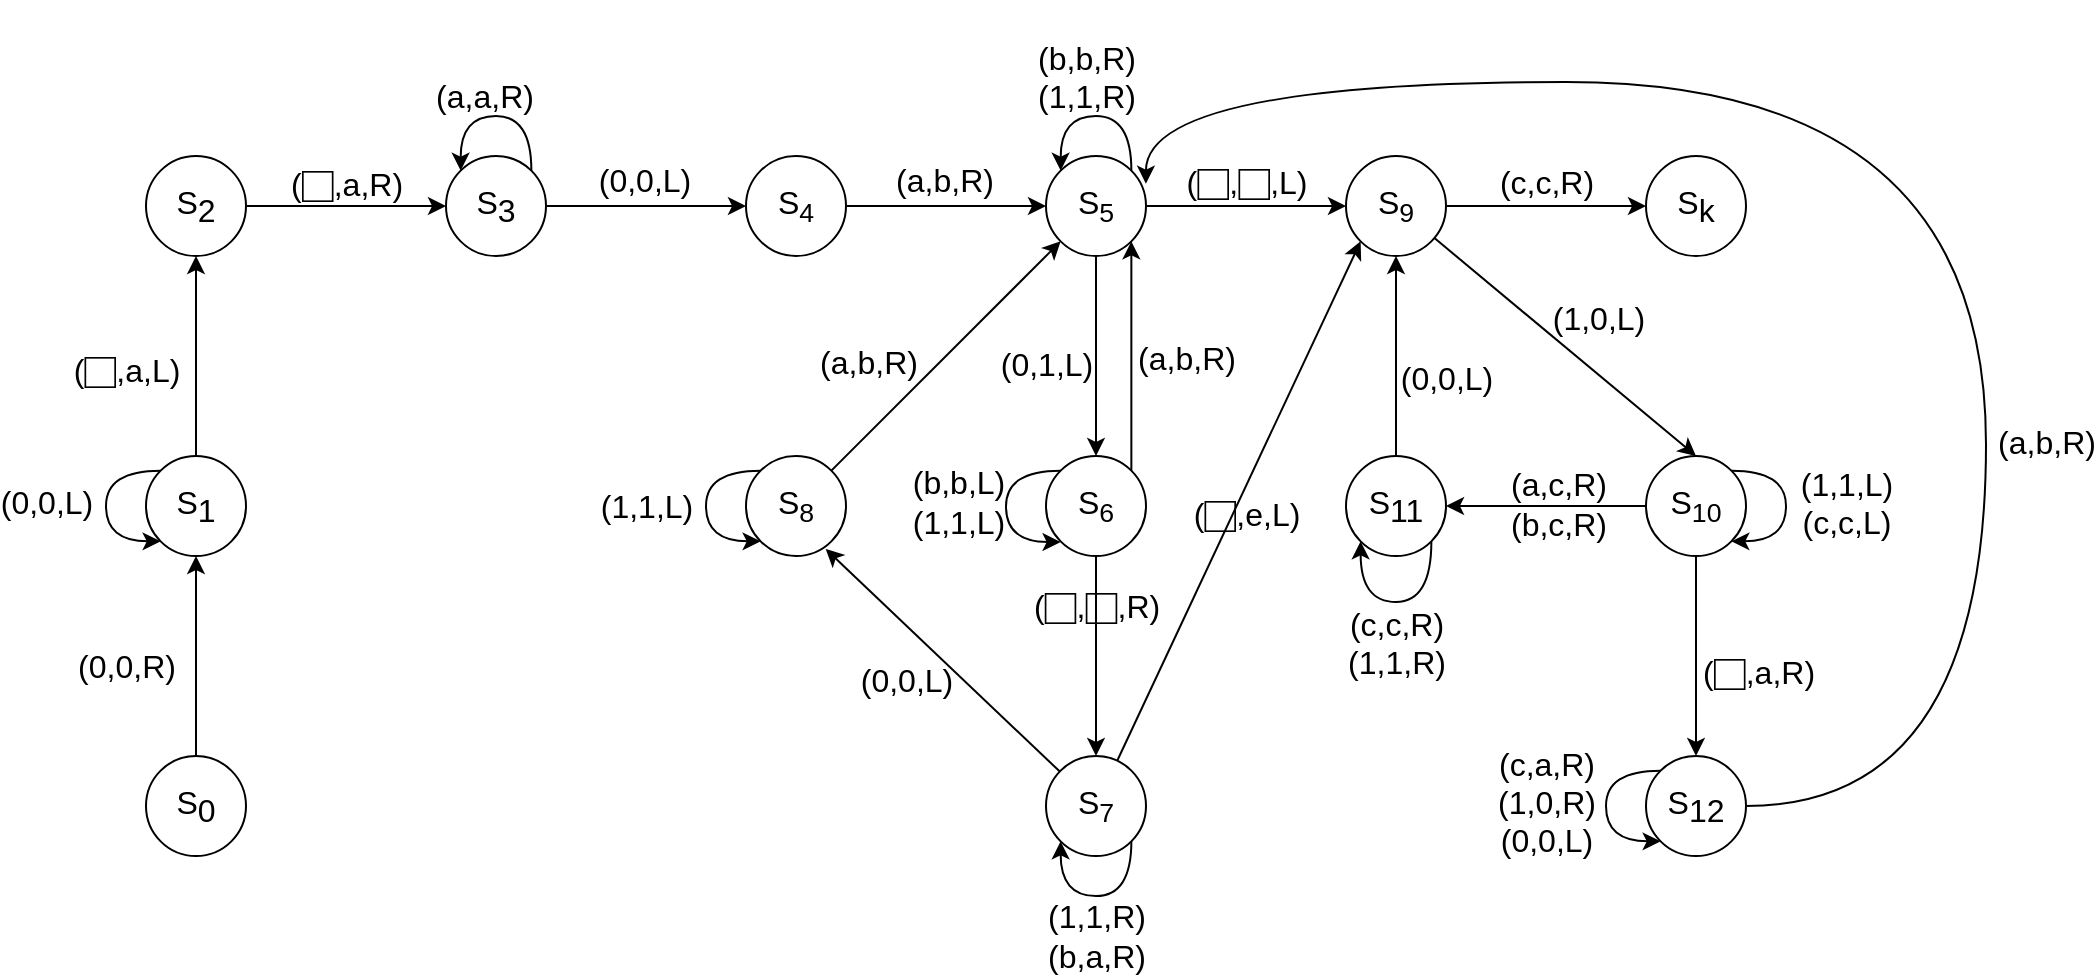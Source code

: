 <mxfile version="20.8.5" type="device"><diagram id="9Ez4k9TF_q_4ZjeXLZ7K" name="Strona-1"><mxGraphModel dx="1024" dy="533" grid="1" gridSize="10" guides="1" tooltips="1" connect="1" arrows="1" fold="1" page="1" pageScale="1" pageWidth="827" pageHeight="1169" math="0" shadow="0"><root><mxCell id="0"/><mxCell id="1" parent="0"/><mxCell id="IecFxHGB1Yeijw9_-OYK-3" value="&lt;font style=&quot;font-size: 23px;&quot;&gt;&lt;font style=&quot;font-size: 22px;&quot;&gt;&lt;font style=&quot;font-size: 21px;&quot;&gt;&lt;font style=&quot;font-size: 20px;&quot;&gt;&lt;font style=&quot;font-size: 19px;&quot;&gt;&lt;font style=&quot;font-size: 18px;&quot;&gt;&lt;font style=&quot;font-size: 17px;&quot;&gt;&lt;font style=&quot;font-size: 16px;&quot;&gt;&lt;font style=&quot;font-size: 15px;&quot;&gt;&lt;font style=&quot;font-size: 16px;&quot;&gt;(0,0,R)&lt;/font&gt;&lt;/font&gt;&lt;/font&gt;&lt;/font&gt;&lt;/font&gt;&lt;/font&gt;&lt;/font&gt;&lt;/font&gt;&lt;/font&gt;&lt;/font&gt;" style="edgeStyle=orthogonalEdgeStyle;rounded=0;orthogonalLoop=1;jettySize=auto;html=1;fontSize=24;labelBackgroundColor=none;entryX=0.5;entryY=1;entryDx=0;entryDy=0;" edge="1" parent="1" source="IecFxHGB1Yeijw9_-OYK-1" target="IecFxHGB1Yeijw9_-OYK-2"><mxGeometry x="-0.06" y="35" relative="1" as="geometry"><mxPoint x="-156" y="162" as="targetPoint"/><mxPoint as="offset"/></mxGeometry></mxCell><mxCell id="IecFxHGB1Yeijw9_-OYK-1" value="S&lt;sub style=&quot;font-size: 16px;&quot;&gt;0&lt;/sub&gt;" style="ellipse;whiteSpace=wrap;html=1;aspect=fixed;spacing=2;fontSize=16;" vertex="1" parent="1"><mxGeometry x="74" y="379" width="50" height="50" as="geometry"/></mxCell><mxCell id="IecFxHGB1Yeijw9_-OYK-71" value="&#xA;(0,0,L)&#xA;&#xA;" style="edgeStyle=orthogonalEdgeStyle;curved=1;rounded=0;orthogonalLoop=1;jettySize=auto;html=1;labelBackgroundColor=none;fontSize=16;targetPerimeterSpacing=0;exitX=0;exitY=0;exitDx=0;exitDy=0;entryX=0;entryY=1;entryDx=0;entryDy=0;" edge="1" parent="1" source="IecFxHGB1Yeijw9_-OYK-2" target="IecFxHGB1Yeijw9_-OYK-2"><mxGeometry x="0.178" y="-30" relative="1" as="geometry"><mxPoint x="34" y="254" as="targetPoint"/><Array as="points"><mxPoint x="54" y="237"/><mxPoint x="54" y="272"/></Array><mxPoint as="offset"/></mxGeometry></mxCell><mxCell id="IecFxHGB1Yeijw9_-OYK-2" value="S&lt;sub style=&quot;font-size: 16px;&quot;&gt;1&lt;/sub&gt;" style="ellipse;whiteSpace=wrap;html=1;aspect=fixed;spacing=2;fontSize=16;" vertex="1" parent="1"><mxGeometry x="74" y="229" width="50" height="50" as="geometry"/></mxCell><mxCell id="IecFxHGB1Yeijw9_-OYK-4" value="S&lt;sub style=&quot;font-size: 16px;&quot;&gt;2&lt;/sub&gt;" style="ellipse;whiteSpace=wrap;html=1;aspect=fixed;spacing=2;fontSize=16;" vertex="1" parent="1"><mxGeometry x="74" y="79" width="50" height="50" as="geometry"/></mxCell><mxCell id="IecFxHGB1Yeijw9_-OYK-5" value="&lt;font style=&quot;font-size: 23px;&quot;&gt;&lt;font style=&quot;font-size: 22px;&quot;&gt;&lt;font style=&quot;font-size: 21px;&quot;&gt;&lt;font style=&quot;font-size: 20px;&quot;&gt;&lt;font style=&quot;font-size: 19px;&quot;&gt;&lt;font style=&quot;font-size: 18px;&quot;&gt;&lt;font style=&quot;font-size: 17px;&quot;&gt;&lt;font style=&quot;font-size: 16px;&quot;&gt;&lt;font style=&quot;font-size: 15px;&quot;&gt;&lt;font style=&quot;font-size: 16px;&quot;&gt;(&lt;/font&gt;&lt;/font&gt;&lt;/font&gt;&lt;/font&gt;&lt;/font&gt;&lt;/font&gt;&lt;/font&gt;&lt;/font&gt;&lt;/font&gt;&lt;/font&gt;&lt;span style=&quot;font-weight: normal;&quot;&gt;&lt;font style=&quot;font-size: 35px;&quot;&gt;&lt;font style=&quot;font-size: 34px;&quot;&gt;&lt;font style=&quot;font-size: 33px;&quot;&gt;&lt;font style=&quot;font-size: 32px;&quot;&gt;&lt;font style=&quot;font-size: 31px;&quot;&gt;&lt;font style=&quot;font-size: 30px;&quot;&gt;&lt;font style=&quot;font-size: 29px;&quot;&gt;&lt;font style=&quot;font-size: 28px;&quot;&gt;&lt;font style=&quot;font-size: 27px;&quot;&gt;&lt;font style=&quot;font-size: 26px;&quot;&gt;&lt;font style=&quot;font-size: 25px;&quot;&gt;&lt;font style=&quot;font-size: 24px;&quot;&gt;&lt;font style=&quot;font-size: 23px;&quot;&gt;&lt;font style=&quot;font-size: 22px;&quot;&gt;&lt;font style=&quot;font-size: 21px;&quot;&gt;&lt;font style=&quot;font-size: 20px;&quot;&gt;&lt;font style=&quot;font-size: 19px;&quot;&gt;&lt;font style=&quot;font-size: 18px;&quot;&gt;&lt;font style=&quot;font-size: 17px;&quot;&gt;&lt;font style=&quot;font-size: 16px;&quot;&gt;⬜︎&lt;/font&gt;&lt;/font&gt;&lt;/font&gt;&lt;/font&gt;&lt;/font&gt;&lt;/font&gt;&lt;/font&gt;&lt;/font&gt;&lt;/font&gt;&lt;/font&gt;&lt;/font&gt;&lt;/font&gt;&lt;/font&gt;&lt;/font&gt;&lt;/font&gt;&lt;/font&gt;&lt;/font&gt;&lt;/font&gt;&lt;/font&gt;&lt;/font&gt;&lt;/span&gt;&lt;font style=&quot;font-size: 23px;&quot;&gt;&lt;font style=&quot;font-size: 22px;&quot;&gt;&lt;font style=&quot;font-size: 21px;&quot;&gt;&lt;font style=&quot;font-size: 20px;&quot;&gt;&lt;font style=&quot;font-size: 19px;&quot;&gt;&lt;font style=&quot;font-size: 18px;&quot;&gt;&lt;font style=&quot;font-size: 17px;&quot;&gt;&lt;font style=&quot;font-size: 16px;&quot;&gt;&lt;font style=&quot;font-size: 15px;&quot;&gt;&lt;font style=&quot;font-size: 16px;&quot;&gt;,a,L)&lt;/font&gt;&lt;/font&gt;&lt;/font&gt;&lt;/font&gt;&lt;/font&gt;&lt;/font&gt;&lt;/font&gt;&lt;/font&gt;&lt;/font&gt;&lt;/font&gt;" style="edgeStyle=orthogonalEdgeStyle;rounded=0;orthogonalLoop=1;jettySize=auto;html=1;fontSize=24;labelBackgroundColor=none;entryX=0.5;entryY=1;entryDx=0;entryDy=0;exitX=0.5;exitY=0;exitDx=0;exitDy=0;spacingTop=14;spacingBottom=0;" edge="1" parent="1" source="IecFxHGB1Yeijw9_-OYK-2" target="IecFxHGB1Yeijw9_-OYK-4"><mxGeometry x="0.14" y="35" relative="1" as="geometry"><mxPoint x="-156" y="114" as="sourcePoint"/><mxPoint x="-76" y="114" as="targetPoint"/><mxPoint as="offset"/></mxGeometry></mxCell><mxCell id="IecFxHGB1Yeijw9_-OYK-22" value="(a,a,R)" style="edgeStyle=orthogonalEdgeStyle;curved=1;rounded=0;orthogonalLoop=1;jettySize=auto;html=1;labelBackgroundColor=none;fontSize=16;exitX=1;exitY=0;exitDx=0;exitDy=0;entryX=0;entryY=0;entryDx=0;entryDy=0;" edge="1" parent="1" source="IecFxHGB1Yeijw9_-OYK-8" target="IecFxHGB1Yeijw9_-OYK-8"><mxGeometry x="0.143" y="-10" relative="1" as="geometry"><mxPoint x="249" y="49" as="targetPoint"/><Array as="points"><mxPoint x="267" y="59"/><mxPoint x="231" y="59"/></Array><mxPoint as="offset"/></mxGeometry></mxCell><mxCell id="IecFxHGB1Yeijw9_-OYK-8" value="S&lt;sub style=&quot;font-size: 16px;&quot;&gt;3&lt;/sub&gt;" style="ellipse;whiteSpace=wrap;html=1;aspect=fixed;spacing=2;fontSize=16;" vertex="1" parent="1"><mxGeometry x="224" y="79" width="50" height="50" as="geometry"/></mxCell><mxCell id="IecFxHGB1Yeijw9_-OYK-9" value="S&lt;sub&gt;4&lt;/sub&gt;" style="ellipse;whiteSpace=wrap;html=1;aspect=fixed;spacing=2;fontSize=16;" vertex="1" parent="1"><mxGeometry x="374" y="79" width="50" height="50" as="geometry"/></mxCell><mxCell id="IecFxHGB1Yeijw9_-OYK-26" value="(0,1,L)" style="rounded=0;orthogonalLoop=1;jettySize=auto;html=1;labelBackgroundColor=none;fontSize=16;entryX=0.5;entryY=0;entryDx=0;entryDy=0;exitX=0.5;exitY=1;exitDx=0;exitDy=0;" edge="1" parent="1" source="IecFxHGB1Yeijw9_-OYK-10" target="IecFxHGB1Yeijw9_-OYK-11"><mxGeometry x="0.068" y="-25" relative="1" as="geometry"><mxPoint as="offset"/></mxGeometry></mxCell><mxCell id="IecFxHGB1Yeijw9_-OYK-30" value="&lt;br&gt;&lt;font style=&quot;font-size: 23px;&quot;&gt;&lt;font style=&quot;font-size: 22px;&quot;&gt;&lt;font style=&quot;font-size: 21px;&quot;&gt;&lt;font style=&quot;font-size: 20px;&quot;&gt;&lt;font style=&quot;font-size: 19px;&quot;&gt;&lt;font style=&quot;font-size: 18px;&quot;&gt;&lt;font style=&quot;font-size: 17px;&quot;&gt;&lt;font style=&quot;font-size: 16px;&quot;&gt;&lt;font style=&quot;font-size: 15px;&quot;&gt;&lt;font style=&quot;font-size: 16px;&quot;&gt;(&lt;/font&gt;&lt;/font&gt;&lt;/font&gt;&lt;/font&gt;&lt;/font&gt;&lt;/font&gt;&lt;/font&gt;&lt;/font&gt;&lt;/font&gt;&lt;/font&gt;&lt;span style=&quot;font-weight: normal;&quot;&gt;&lt;font style=&quot;font-size: 35px;&quot;&gt;&lt;font style=&quot;font-size: 34px;&quot;&gt;&lt;font style=&quot;font-size: 33px;&quot;&gt;&lt;font style=&quot;font-size: 32px;&quot;&gt;&lt;font style=&quot;font-size: 31px;&quot;&gt;&lt;font style=&quot;font-size: 30px;&quot;&gt;&lt;font style=&quot;font-size: 29px;&quot;&gt;&lt;font style=&quot;font-size: 28px;&quot;&gt;&lt;font style=&quot;font-size: 27px;&quot;&gt;&lt;font style=&quot;font-size: 26px;&quot;&gt;&lt;font style=&quot;font-size: 25px;&quot;&gt;&lt;font style=&quot;font-size: 24px;&quot;&gt;&lt;font style=&quot;font-size: 23px;&quot;&gt;&lt;font style=&quot;font-size: 22px;&quot;&gt;&lt;font style=&quot;font-size: 21px;&quot;&gt;&lt;font style=&quot;font-size: 20px;&quot;&gt;&lt;font style=&quot;font-size: 19px;&quot;&gt;&lt;font style=&quot;font-size: 18px;&quot;&gt;&lt;font style=&quot;font-size: 17px;&quot;&gt;&lt;font style=&quot;font-size: 16px;&quot;&gt;⬜︎&lt;/font&gt;&lt;/font&gt;&lt;/font&gt;&lt;/font&gt;&lt;/font&gt;&lt;/font&gt;&lt;/font&gt;&lt;/font&gt;&lt;/font&gt;&lt;/font&gt;&lt;/font&gt;&lt;/font&gt;&lt;/font&gt;&lt;/font&gt;&lt;/font&gt;&lt;/font&gt;&lt;/font&gt;&lt;/font&gt;&lt;/font&gt;&lt;/font&gt;&lt;/span&gt;&lt;font style=&quot;font-size: 23px;&quot;&gt;&lt;font style=&quot;font-size: 22px;&quot;&gt;&lt;font style=&quot;font-size: 21px;&quot;&gt;&lt;font style=&quot;font-size: 20px;&quot;&gt;&lt;font style=&quot;font-size: 19px;&quot;&gt;&lt;font style=&quot;font-size: 18px;&quot;&gt;&lt;font style=&quot;font-size: 17px;&quot;&gt;&lt;font style=&quot;font-size: 16px;&quot;&gt;&lt;font style=&quot;font-size: 15px;&quot;&gt;&lt;font style=&quot;font-size: 16px;&quot;&gt;,&lt;/font&gt;&lt;/font&gt;&lt;/font&gt;&lt;/font&gt;&lt;/font&gt;&lt;/font&gt;&lt;/font&gt;&lt;/font&gt;&lt;/font&gt;&lt;/font&gt;&lt;font style=&quot;font-size: 35px;&quot;&gt;&lt;font style=&quot;font-size: 34px;&quot;&gt;&lt;font style=&quot;font-size: 33px;&quot;&gt;&lt;font style=&quot;font-size: 32px;&quot;&gt;&lt;font style=&quot;font-size: 31px;&quot;&gt;&lt;font style=&quot;font-size: 30px;&quot;&gt;&lt;font style=&quot;font-size: 29px;&quot;&gt;&lt;font style=&quot;font-size: 28px;&quot;&gt;&lt;font style=&quot;font-size: 27px;&quot;&gt;&lt;font style=&quot;font-size: 26px;&quot;&gt;&lt;font style=&quot;font-size: 25px;&quot;&gt;&lt;font style=&quot;font-size: 24px;&quot;&gt;&lt;font style=&quot;font-size: 23px;&quot;&gt;&lt;font style=&quot;font-size: 22px;&quot;&gt;&lt;font style=&quot;font-size: 21px;&quot;&gt;&lt;font style=&quot;font-size: 20px;&quot;&gt;&lt;font style=&quot;font-size: 19px;&quot;&gt;&lt;font style=&quot;font-size: 18px;&quot;&gt;&lt;font style=&quot;font-size: 17px;&quot;&gt;&lt;font style=&quot;font-size: 16px;&quot;&gt;⬜︎&lt;/font&gt;&lt;/font&gt;&lt;/font&gt;&lt;/font&gt;&lt;/font&gt;&lt;/font&gt;&lt;/font&gt;&lt;/font&gt;&lt;/font&gt;&lt;/font&gt;&lt;/font&gt;&lt;/font&gt;&lt;/font&gt;&lt;/font&gt;&lt;/font&gt;&lt;/font&gt;&lt;/font&gt;&lt;/font&gt;&lt;/font&gt;&lt;/font&gt;&lt;font style=&quot;font-size: 23px;&quot;&gt;&lt;font style=&quot;font-size: 22px;&quot;&gt;&lt;font style=&quot;font-size: 21px;&quot;&gt;&lt;font style=&quot;font-size: 20px;&quot;&gt;&lt;font style=&quot;font-size: 19px;&quot;&gt;&lt;font style=&quot;font-size: 18px;&quot;&gt;&lt;font style=&quot;font-size: 17px;&quot;&gt;&lt;font style=&quot;font-size: 16px;&quot;&gt;&lt;font style=&quot;font-size: 15px;&quot;&gt;&lt;font style=&quot;font-size: 16px;&quot;&gt;,L)&lt;/font&gt;&lt;/font&gt;&lt;/font&gt;&lt;/font&gt;&lt;/font&gt;&lt;/font&gt;&lt;/font&gt;&lt;/font&gt;&lt;/font&gt;&lt;/font&gt;" style="edgeStyle=none;rounded=0;orthogonalLoop=1;jettySize=auto;html=1;labelBackgroundColor=none;fontSize=16;entryX=0;entryY=0.5;entryDx=0;entryDy=0;spacingTop=7;exitX=1;exitY=0.5;exitDx=0;exitDy=0;" edge="1" parent="1" source="IecFxHGB1Yeijw9_-OYK-10" target="IecFxHGB1Yeijw9_-OYK-13"><mxGeometry y="32" relative="1" as="geometry"><mxPoint x="624" y="132" as="sourcePoint"/><mxPoint x="544" y="369" as="targetPoint"/><mxPoint as="offset"/></mxGeometry></mxCell><mxCell id="IecFxHGB1Yeijw9_-OYK-49" value="&#xA;&lt;div&gt;(b,b,R)&lt;/div&gt;&lt;div&gt;(1,1,R)&lt;br&gt;&lt;/div&gt;&#xA;&#xA;" style="edgeStyle=orthogonalEdgeStyle;curved=1;rounded=0;orthogonalLoop=1;jettySize=auto;html=1;labelBackgroundColor=none;fontSize=16;exitX=1;exitY=0;exitDx=0;exitDy=0;entryX=0;entryY=0;entryDx=0;entryDy=0;" edge="1" parent="1" source="IecFxHGB1Yeijw9_-OYK-10" target="IecFxHGB1Yeijw9_-OYK-10"><mxGeometry x="0.111" y="-10" relative="1" as="geometry"><mxPoint x="549" y="59" as="targetPoint"/><Array as="points"><mxPoint x="567" y="59"/><mxPoint x="531" y="59"/></Array><mxPoint as="offset"/></mxGeometry></mxCell><mxCell id="IecFxHGB1Yeijw9_-OYK-10" value="S&lt;sub&gt;5&lt;/sub&gt;" style="ellipse;whiteSpace=wrap;html=1;aspect=fixed;spacing=2;fontSize=16;" vertex="1" parent="1"><mxGeometry x="524" y="79" width="50" height="50" as="geometry"/></mxCell><mxCell id="IecFxHGB1Yeijw9_-OYK-27" style="edgeStyle=none;rounded=0;orthogonalLoop=1;jettySize=auto;html=1;entryX=0.5;entryY=0;entryDx=0;entryDy=0;labelBackgroundColor=none;fontSize=16;" edge="1" parent="1" source="IecFxHGB1Yeijw9_-OYK-11" target="IecFxHGB1Yeijw9_-OYK-12"><mxGeometry relative="1" as="geometry"/></mxCell><mxCell id="IecFxHGB1Yeijw9_-OYK-55" value="(&lt;font style=&quot;font-size: 23px;&quot;&gt;&lt;font style=&quot;font-size: 22px;&quot;&gt;&lt;font style=&quot;font-size: 21px;&quot;&gt;&lt;font style=&quot;font-size: 20px;&quot;&gt;&lt;font style=&quot;font-size: 19px;&quot;&gt;&lt;font style=&quot;font-size: 18px;&quot;&gt;&lt;font style=&quot;font-size: 17px;&quot;&gt;&lt;font style=&quot;font-size: 16px;&quot;&gt;&lt;font style=&quot;font-size: 15px;&quot;&gt;&lt;font style=&quot;font-size: 16px;&quot;&gt;&lt;/font&gt;&lt;/font&gt;&lt;/font&gt;&lt;/font&gt;&lt;/font&gt;&lt;/font&gt;&lt;/font&gt;&lt;/font&gt;&lt;/font&gt;&lt;/font&gt;&lt;font style=&quot;font-size: 35px;&quot;&gt;&lt;font style=&quot;font-size: 34px;&quot;&gt;&lt;font style=&quot;font-size: 33px;&quot;&gt;&lt;font style=&quot;font-size: 32px;&quot;&gt;&lt;font style=&quot;font-size: 31px;&quot;&gt;&lt;font style=&quot;font-size: 30px;&quot;&gt;&lt;font style=&quot;font-size: 29px;&quot;&gt;&lt;font style=&quot;font-size: 28px;&quot;&gt;&lt;font style=&quot;font-size: 27px;&quot;&gt;&lt;font style=&quot;font-size: 26px;&quot;&gt;&lt;font style=&quot;font-size: 25px;&quot;&gt;&lt;font style=&quot;font-size: 24px;&quot;&gt;&lt;font style=&quot;font-size: 23px;&quot;&gt;&lt;font style=&quot;font-size: 22px;&quot;&gt;&lt;font style=&quot;font-size: 21px;&quot;&gt;&lt;font style=&quot;font-size: 20px;&quot;&gt;&lt;font style=&quot;font-size: 19px;&quot;&gt;&lt;font style=&quot;font-size: 18px;&quot;&gt;&lt;font style=&quot;font-size: 17px;&quot;&gt;&lt;font style=&quot;font-size: 16px;&quot;&gt;⬜︎&lt;/font&gt;&lt;/font&gt;&lt;/font&gt;&lt;/font&gt;&lt;/font&gt;&lt;/font&gt;&lt;/font&gt;&lt;/font&gt;&lt;/font&gt;&lt;/font&gt;&lt;/font&gt;&lt;/font&gt;&lt;/font&gt;&lt;/font&gt;&lt;/font&gt;&lt;/font&gt;&lt;/font&gt;&lt;/font&gt;&lt;/font&gt;&lt;/font&gt;,&lt;font style=&quot;font-size: 23px;&quot;&gt;&lt;font style=&quot;font-size: 22px;&quot;&gt;&lt;font style=&quot;font-size: 21px;&quot;&gt;&lt;font style=&quot;font-size: 20px;&quot;&gt;&lt;font style=&quot;font-size: 19px;&quot;&gt;&lt;font style=&quot;font-size: 18px;&quot;&gt;&lt;font style=&quot;font-size: 17px;&quot;&gt;&lt;font style=&quot;font-size: 16px;&quot;&gt;&lt;font style=&quot;font-size: 15px;&quot;&gt;&lt;font style=&quot;font-size: 16px;&quot;&gt;&lt;/font&gt;&lt;/font&gt;&lt;/font&gt;&lt;/font&gt;&lt;/font&gt;&lt;/font&gt;&lt;/font&gt;&lt;/font&gt;&lt;/font&gt;&lt;/font&gt;&lt;font style=&quot;font-size: 35px;&quot;&gt;&lt;font style=&quot;font-size: 34px;&quot;&gt;&lt;font style=&quot;font-size: 33px;&quot;&gt;&lt;font style=&quot;font-size: 32px;&quot;&gt;&lt;font style=&quot;font-size: 31px;&quot;&gt;&lt;font style=&quot;font-size: 30px;&quot;&gt;&lt;font style=&quot;font-size: 29px;&quot;&gt;&lt;font style=&quot;font-size: 28px;&quot;&gt;&lt;font style=&quot;font-size: 27px;&quot;&gt;&lt;font style=&quot;font-size: 26px;&quot;&gt;&lt;font style=&quot;font-size: 25px;&quot;&gt;&lt;font style=&quot;font-size: 24px;&quot;&gt;&lt;font style=&quot;font-size: 23px;&quot;&gt;&lt;font style=&quot;font-size: 22px;&quot;&gt;&lt;font style=&quot;font-size: 21px;&quot;&gt;&lt;font style=&quot;font-size: 20px;&quot;&gt;&lt;font style=&quot;font-size: 19px;&quot;&gt;&lt;font style=&quot;font-size: 18px;&quot;&gt;&lt;font style=&quot;font-size: 17px;&quot;&gt;&lt;font style=&quot;font-size: 16px;&quot;&gt;⬜︎&lt;/font&gt;&lt;/font&gt;&lt;/font&gt;&lt;/font&gt;&lt;/font&gt;&lt;/font&gt;&lt;/font&gt;&lt;/font&gt;&lt;/font&gt;&lt;/font&gt;&lt;/font&gt;&lt;/font&gt;&lt;/font&gt;&lt;/font&gt;&lt;/font&gt;&lt;/font&gt;&lt;/font&gt;&lt;/font&gt;&lt;/font&gt;&lt;/font&gt;,R)" style="edgeLabel;html=1;align=center;verticalAlign=middle;resizable=0;points=[];fontSize=16;labelBackgroundColor=none;spacingTop=9;" vertex="1" connectable="0" parent="IecFxHGB1Yeijw9_-OYK-27"><mxGeometry x="0.16" relative="1" as="geometry"><mxPoint y="-45" as="offset"/></mxGeometry></mxCell><mxCell id="IecFxHGB1Yeijw9_-OYK-29" value="(a,b,R)" style="rounded=0;orthogonalLoop=1;jettySize=auto;html=1;entryX=1;entryY=1;entryDx=0;entryDy=0;labelBackgroundColor=none;fontSize=16;exitX=1;exitY=0;exitDx=0;exitDy=0;targetPerimeterSpacing=0;spacingTop=3;" edge="1" parent="1" source="IecFxHGB1Yeijw9_-OYK-11" target="IecFxHGB1Yeijw9_-OYK-10"><mxGeometry y="-27" relative="1" as="geometry"><mxPoint as="offset"/></mxGeometry></mxCell><mxCell id="IecFxHGB1Yeijw9_-OYK-54" value="" style="edgeStyle=orthogonalEdgeStyle;curved=1;rounded=0;orthogonalLoop=1;jettySize=auto;html=1;labelBackgroundColor=none;fontSize=16;exitX=0;exitY=0;exitDx=0;exitDy=0;entryX=0;entryY=1;entryDx=0;entryDy=0;" edge="1" parent="1" source="IecFxHGB1Yeijw9_-OYK-11" target="IecFxHGB1Yeijw9_-OYK-11"><mxGeometry y="20" relative="1" as="geometry"><mxPoint x="549" y="309.0" as="targetPoint"/><Array as="points"><mxPoint x="504" y="236"/><mxPoint x="504" y="272"/><mxPoint x="531" y="272"/></Array><mxPoint as="offset"/></mxGeometry></mxCell><mxCell id="IecFxHGB1Yeijw9_-OYK-58" value="&lt;div&gt;(b,b,L)&lt;/div&gt;&lt;div&gt;(1,1,L)&lt;br&gt;&lt;/div&gt;" style="edgeLabel;html=1;align=center;verticalAlign=middle;resizable=0;points=[];fontSize=16;labelBackgroundColor=none;spacingLeft=11;" vertex="1" connectable="0" parent="IecFxHGB1Yeijw9_-OYK-54"><mxGeometry x="-0.16" y="2" relative="1" as="geometry"><mxPoint x="-32" y="5" as="offset"/></mxGeometry></mxCell><mxCell id="IecFxHGB1Yeijw9_-OYK-11" value="S&lt;sub&gt;6&lt;/sub&gt;" style="ellipse;whiteSpace=wrap;html=1;aspect=fixed;spacing=2;fontSize=16;" vertex="1" parent="1"><mxGeometry x="524" y="229" width="50" height="50" as="geometry"/></mxCell><mxCell id="IecFxHGB1Yeijw9_-OYK-31" style="edgeStyle=orthogonalEdgeStyle;rounded=0;orthogonalLoop=1;jettySize=auto;html=1;labelBackgroundColor=none;fontSize=16;exitX=1;exitY=1;exitDx=0;exitDy=0;entryX=0;entryY=1;entryDx=0;entryDy=0;curved=1;" edge="1" parent="1" source="IecFxHGB1Yeijw9_-OYK-12" target="IecFxHGB1Yeijw9_-OYK-12"><mxGeometry relative="1" as="geometry"><mxPoint x="399" y="459" as="targetPoint"/><Array as="points"><mxPoint x="567" y="449"/><mxPoint x="531" y="449"/></Array></mxGeometry></mxCell><mxCell id="IecFxHGB1Yeijw9_-OYK-56" value="&lt;div&gt;(1,1,R)&lt;/div&gt;(b,a,R)" style="edgeLabel;html=1;align=center;verticalAlign=middle;resizable=0;points=[];fontSize=16;labelBackgroundColor=none;" vertex="1" connectable="0" parent="IecFxHGB1Yeijw9_-OYK-31"><mxGeometry x="0.196" y="-4" relative="1" as="geometry"><mxPoint x="9" y="24" as="offset"/></mxGeometry></mxCell><mxCell id="IecFxHGB1Yeijw9_-OYK-32" value="(0,0,L)" style="rounded=0;orthogonalLoop=1;jettySize=auto;html=1;entryX=0.797;entryY=0.929;entryDx=0;entryDy=0;labelBackgroundColor=none;fontSize=16;entryPerimeter=0;" edge="1" parent="1" source="IecFxHGB1Yeijw9_-OYK-12" target="IecFxHGB1Yeijw9_-OYK-14"><mxGeometry x="0.072" y="21" relative="1" as="geometry"><mxPoint y="-1" as="offset"/></mxGeometry></mxCell><mxCell id="IecFxHGB1Yeijw9_-OYK-57" value="&lt;br&gt;(&lt;font style=&quot;font-size: 35px;&quot;&gt;&lt;font style=&quot;font-size: 34px;&quot;&gt;&lt;font style=&quot;font-size: 33px;&quot;&gt;&lt;font style=&quot;font-size: 32px;&quot;&gt;&lt;font style=&quot;font-size: 31px;&quot;&gt;&lt;font style=&quot;font-size: 30px;&quot;&gt;&lt;font style=&quot;font-size: 29px;&quot;&gt;&lt;font style=&quot;font-size: 28px;&quot;&gt;&lt;font style=&quot;font-size: 27px;&quot;&gt;&lt;font style=&quot;font-size: 26px;&quot;&gt;&lt;font style=&quot;font-size: 25px;&quot;&gt;&lt;font style=&quot;font-size: 24px;&quot;&gt;&lt;font style=&quot;font-size: 23px;&quot;&gt;&lt;font style=&quot;font-size: 22px;&quot;&gt;&lt;font style=&quot;font-size: 21px;&quot;&gt;&lt;font style=&quot;font-size: 20px;&quot;&gt;&lt;font style=&quot;font-size: 19px;&quot;&gt;&lt;font style=&quot;font-size: 18px;&quot;&gt;&lt;font style=&quot;font-size: 17px;&quot;&gt;&lt;font style=&quot;font-size: 16px;&quot;&gt;⬜︎&lt;/font&gt;&lt;/font&gt;&lt;/font&gt;&lt;/font&gt;&lt;/font&gt;&lt;/font&gt;&lt;/font&gt;&lt;/font&gt;&lt;/font&gt;&lt;/font&gt;&lt;/font&gt;&lt;/font&gt;&lt;/font&gt;&lt;/font&gt;&lt;/font&gt;&lt;/font&gt;&lt;/font&gt;&lt;/font&gt;&lt;/font&gt;&lt;/font&gt;,e,L)&lt;br&gt;" style="rounded=0;orthogonalLoop=1;jettySize=auto;html=1;entryX=0;entryY=1;entryDx=0;entryDy=0;labelBackgroundColor=none;fontSize=16;targetPerimeterSpacing=0;" edge="1" parent="1" source="IecFxHGB1Yeijw9_-OYK-12" target="IecFxHGB1Yeijw9_-OYK-13"><mxGeometry x="0.071" y="1" relative="1" as="geometry"><mxPoint as="offset"/></mxGeometry></mxCell><mxCell id="IecFxHGB1Yeijw9_-OYK-12" value="S&lt;sub&gt;7&lt;/sub&gt;" style="ellipse;whiteSpace=wrap;html=1;aspect=fixed;spacing=2;fontSize=16;" vertex="1" parent="1"><mxGeometry x="524" y="379" width="50" height="50" as="geometry"/></mxCell><mxCell id="IecFxHGB1Yeijw9_-OYK-36" value="(1,0,L)" style="edgeStyle=none;rounded=0;orthogonalLoop=1;jettySize=auto;html=1;entryX=0.5;entryY=0;entryDx=0;entryDy=0;labelBackgroundColor=none;fontSize=16;" edge="1" parent="1" source="IecFxHGB1Yeijw9_-OYK-13" target="IecFxHGB1Yeijw9_-OYK-15"><mxGeometry x="0.039" y="22" relative="1" as="geometry"><mxPoint as="offset"/></mxGeometry></mxCell><mxCell id="IecFxHGB1Yeijw9_-OYK-39" value="(c,c,R)" style="edgeStyle=none;rounded=0;orthogonalLoop=1;jettySize=auto;html=1;entryX=0;entryY=0.5;entryDx=0;entryDy=0;labelBackgroundColor=none;fontSize=16;" edge="1" parent="1" source="IecFxHGB1Yeijw9_-OYK-13" target="IecFxHGB1Yeijw9_-OYK-20"><mxGeometry y="12" relative="1" as="geometry"><mxPoint as="offset"/></mxGeometry></mxCell><mxCell id="IecFxHGB1Yeijw9_-OYK-13" value="S&lt;sub&gt;9&lt;/sub&gt;" style="ellipse;whiteSpace=wrap;html=1;aspect=fixed;spacing=2;fontSize=16;" vertex="1" parent="1"><mxGeometry x="674" y="79" width="50" height="50" as="geometry"/></mxCell><mxCell id="IecFxHGB1Yeijw9_-OYK-35" style="edgeStyle=none;rounded=0;orthogonalLoop=1;jettySize=auto;html=1;entryX=0;entryY=1;entryDx=0;entryDy=0;labelBackgroundColor=none;fontSize=16;" edge="1" parent="1" source="IecFxHGB1Yeijw9_-OYK-14" target="IecFxHGB1Yeijw9_-OYK-10"><mxGeometry relative="1" as="geometry"/></mxCell><mxCell id="IecFxHGB1Yeijw9_-OYK-60" value="(a,b,R)" style="edgeLabel;html=1;align=center;verticalAlign=middle;resizable=0;points=[];fontSize=16;labelBackgroundColor=none;" vertex="1" connectable="0" parent="IecFxHGB1Yeijw9_-OYK-35"><mxGeometry x="-0.229" y="-2" relative="1" as="geometry"><mxPoint x="-28" y="-12" as="offset"/></mxGeometry></mxCell><mxCell id="IecFxHGB1Yeijw9_-OYK-59" value="(1,1,L)" style="edgeStyle=orthogonalEdgeStyle;rounded=0;orthogonalLoop=1;jettySize=auto;html=1;labelBackgroundColor=none;fontSize=16;targetPerimeterSpacing=0;exitX=0;exitY=0;exitDx=0;exitDy=0;entryX=0;entryY=1;entryDx=0;entryDy=0;curved=1;" edge="1" parent="1" source="IecFxHGB1Yeijw9_-OYK-14" target="IecFxHGB1Yeijw9_-OYK-14"><mxGeometry y="-30" relative="1" as="geometry"><mxPoint x="314" y="254" as="targetPoint"/><Array as="points"><mxPoint x="354" y="236"/><mxPoint x="354" y="272"/></Array><mxPoint as="offset"/></mxGeometry></mxCell><mxCell id="IecFxHGB1Yeijw9_-OYK-14" value="S&lt;sub&gt;8&lt;/sub&gt;" style="ellipse;whiteSpace=wrap;html=1;aspect=fixed;spacing=2;fontSize=16;" vertex="1" parent="1"><mxGeometry x="374" y="229" width="50" height="50" as="geometry"/></mxCell><mxCell id="IecFxHGB1Yeijw9_-OYK-37" value="&lt;div&gt;(a,c,R)&lt;/div&gt;&lt;div&gt;(b,c,R)&lt;/div&gt;" style="edgeStyle=none;rounded=0;orthogonalLoop=1;jettySize=auto;html=1;entryX=1;entryY=0.5;entryDx=0;entryDy=0;labelBackgroundColor=none;fontSize=16;exitX=0;exitY=0.5;exitDx=0;exitDy=0;spacingTop=5;" edge="1" parent="1" source="IecFxHGB1Yeijw9_-OYK-15" target="IecFxHGB1Yeijw9_-OYK-16"><mxGeometry x="-0.12" y="-4" relative="1" as="geometry"><mxPoint x="774" y="332" as="sourcePoint"/><mxPoint as="offset"/></mxGeometry></mxCell><mxCell id="IecFxHGB1Yeijw9_-OYK-63" value="(&lt;font style=&quot;font-size: 35px;&quot;&gt;&lt;font style=&quot;font-size: 34px;&quot;&gt;&lt;font style=&quot;font-size: 33px;&quot;&gt;&lt;font style=&quot;font-size: 32px;&quot;&gt;&lt;font style=&quot;font-size: 31px;&quot;&gt;&lt;font style=&quot;font-size: 30px;&quot;&gt;&lt;font style=&quot;font-size: 29px;&quot;&gt;&lt;font style=&quot;font-size: 28px;&quot;&gt;&lt;font style=&quot;font-size: 27px;&quot;&gt;&lt;font style=&quot;font-size: 26px;&quot;&gt;&lt;font style=&quot;font-size: 25px;&quot;&gt;&lt;font style=&quot;font-size: 24px;&quot;&gt;&lt;font style=&quot;font-size: 23px;&quot;&gt;&lt;font style=&quot;font-size: 22px;&quot;&gt;&lt;font style=&quot;font-size: 21px;&quot;&gt;&lt;font style=&quot;font-size: 20px;&quot;&gt;&lt;font style=&quot;font-size: 19px;&quot;&gt;&lt;font style=&quot;font-size: 18px;&quot;&gt;&lt;font style=&quot;font-size: 17px;&quot;&gt;&lt;font style=&quot;font-size: 16px;&quot;&gt;⬜︎&lt;/font&gt;&lt;/font&gt;&lt;/font&gt;&lt;/font&gt;&lt;/font&gt;&lt;/font&gt;&lt;/font&gt;&lt;/font&gt;&lt;/font&gt;&lt;/font&gt;&lt;/font&gt;&lt;/font&gt;&lt;/font&gt;&lt;/font&gt;&lt;/font&gt;&lt;/font&gt;&lt;/font&gt;&lt;/font&gt;&lt;/font&gt;&lt;/font&gt;&lt;font style=&quot;font-size: 23px;&quot;&gt;&lt;font style=&quot;font-size: 22px;&quot;&gt;&lt;font style=&quot;font-size: 21px;&quot;&gt;&lt;font style=&quot;font-size: 20px;&quot;&gt;&lt;font style=&quot;font-size: 19px;&quot;&gt;&lt;font style=&quot;font-size: 18px;&quot;&gt;&lt;font style=&quot;font-size: 17px;&quot;&gt;&lt;font style=&quot;font-size: 16px;&quot;&gt;&lt;font style=&quot;font-size: 15px;&quot;&gt;&lt;font style=&quot;font-size: 16px;&quot;&gt;&lt;/font&gt;&lt;/font&gt;&lt;/font&gt;&lt;/font&gt;&lt;/font&gt;&lt;/font&gt;&lt;/font&gt;&lt;/font&gt;&lt;/font&gt;&lt;/font&gt;&lt;font style=&quot;font-size: 23px;&quot;&gt;&lt;font style=&quot;font-size: 22px;&quot;&gt;&lt;font style=&quot;font-size: 21px;&quot;&gt;&lt;font style=&quot;font-size: 20px;&quot;&gt;&lt;font style=&quot;font-size: 19px;&quot;&gt;&lt;font style=&quot;font-size: 18px;&quot;&gt;&lt;font style=&quot;font-size: 17px;&quot;&gt;&lt;font style=&quot;font-size: 16px;&quot;&gt;&lt;font style=&quot;font-size: 15px;&quot;&gt;&lt;font style=&quot;font-size: 16px;&quot;&gt;,a,R)&lt;/font&gt;&lt;/font&gt;&lt;/font&gt;&lt;/font&gt;&lt;/font&gt;&lt;/font&gt;&lt;/font&gt;&lt;/font&gt;&lt;/font&gt;&lt;/font&gt;" style="edgeStyle=orthogonalEdgeStyle;curved=1;rounded=0;orthogonalLoop=1;jettySize=auto;html=1;labelBackgroundColor=none;fontSize=16;targetPerimeterSpacing=0;" edge="1" parent="1" source="IecFxHGB1Yeijw9_-OYK-15" target="IecFxHGB1Yeijw9_-OYK-19"><mxGeometry x="0.02" y="31" relative="1" as="geometry"><mxPoint as="offset"/></mxGeometry></mxCell><mxCell id="IecFxHGB1Yeijw9_-OYK-65" value="&#xA;&lt;br&gt;&lt;div&gt;(1,1,L)&lt;/div&gt;&lt;div&gt;(c,c,L)&lt;br&gt;&lt;/div&gt;&lt;br&gt;&lt;br&gt;&#xA;&#xA;" style="edgeStyle=orthogonalEdgeStyle;curved=1;rounded=0;orthogonalLoop=1;jettySize=auto;html=1;labelBackgroundColor=none;fontSize=16;targetPerimeterSpacing=0;exitX=1;exitY=0;exitDx=0;exitDy=0;entryX=1;entryY=1;entryDx=0;entryDy=0;" edge="1" parent="1" source="IecFxHGB1Yeijw9_-OYK-15" target="IecFxHGB1Yeijw9_-OYK-15"><mxGeometry x="0.393" y="30" relative="1" as="geometry"><mxPoint x="964" y="254" as="targetPoint"/><Array as="points"><mxPoint x="894" y="236"/><mxPoint x="894" y="272"/></Array><mxPoint x="30" y="-30" as="offset"/></mxGeometry></mxCell><mxCell id="IecFxHGB1Yeijw9_-OYK-15" value="S&lt;sub&gt;10&lt;/sub&gt;" style="ellipse;whiteSpace=wrap;html=1;aspect=fixed;spacing=2;fontSize=16;" vertex="1" parent="1"><mxGeometry x="824" y="229" width="50" height="50" as="geometry"/></mxCell><mxCell id="IecFxHGB1Yeijw9_-OYK-40" value="(0,0,L)" style="edgeStyle=none;rounded=0;orthogonalLoop=1;jettySize=auto;html=1;entryX=0.5;entryY=1;entryDx=0;entryDy=0;labelBackgroundColor=none;fontSize=16;spacingLeft=8;" edge="1" parent="1" source="IecFxHGB1Yeijw9_-OYK-16" target="IecFxHGB1Yeijw9_-OYK-13"><mxGeometry x="-0.22" y="-21" relative="1" as="geometry"><mxPoint as="offset"/></mxGeometry></mxCell><mxCell id="IecFxHGB1Yeijw9_-OYK-64" value="&#xA;&lt;div&gt;(c,c,R)&lt;/div&gt;&lt;div&gt;(1,1,R)&lt;br&gt;&lt;/div&gt;&#xA;&#xA;" style="edgeStyle=orthogonalEdgeStyle;curved=1;rounded=0;orthogonalLoop=1;jettySize=auto;html=1;labelBackgroundColor=none;fontSize=16;targetPerimeterSpacing=0;exitX=1;exitY=1;exitDx=0;exitDy=0;entryX=0;entryY=1;entryDx=0;entryDy=0;" edge="1" parent="1" source="IecFxHGB1Yeijw9_-OYK-16" target="IecFxHGB1Yeijw9_-OYK-16"><mxGeometry y="30" relative="1" as="geometry"><mxPoint x="699" y="332" as="targetPoint"/><Array as="points"><mxPoint x="717" y="302"/><mxPoint x="681" y="302"/></Array><mxPoint as="offset"/></mxGeometry></mxCell><mxCell id="IecFxHGB1Yeijw9_-OYK-16" value="S&lt;sub style=&quot;font-size: 16px;&quot;&gt;11&lt;/sub&gt;" style="ellipse;whiteSpace=wrap;html=1;aspect=fixed;spacing=2;fontSize=16;" vertex="1" parent="1"><mxGeometry x="674" y="229" width="50" height="50" as="geometry"/></mxCell><mxCell id="IecFxHGB1Yeijw9_-OYK-66" value="&lt;div&gt;(c,a,R)&lt;/div&gt;&lt;div&gt;(1,0,R)&lt;/div&gt;&lt;div&gt;(0,0,L)&lt;/div&gt;" style="edgeStyle=orthogonalEdgeStyle;curved=1;rounded=0;orthogonalLoop=1;jettySize=auto;html=1;labelBackgroundColor=none;fontSize=16;targetPerimeterSpacing=0;exitX=0;exitY=0;exitDx=0;exitDy=0;entryX=0;entryY=1;entryDx=0;entryDy=0;" edge="1" parent="1" source="IecFxHGB1Yeijw9_-OYK-19" target="IecFxHGB1Yeijw9_-OYK-19"><mxGeometry x="-0.045" y="-30" relative="1" as="geometry"><mxPoint x="764.0" y="404.0" as="targetPoint"/><Array as="points"><mxPoint x="804" y="387"/><mxPoint x="804" y="422"/></Array><mxPoint as="offset"/></mxGeometry></mxCell><mxCell id="IecFxHGB1Yeijw9_-OYK-67" value="(a,b,R)" style="edgeStyle=orthogonalEdgeStyle;curved=1;rounded=0;orthogonalLoop=1;jettySize=auto;html=1;labelBackgroundColor=none;fontSize=16;targetPerimeterSpacing=0;entryX=0.999;entryY=0.277;entryDx=0;entryDy=0;entryPerimeter=0;" edge="1" parent="1" source="IecFxHGB1Yeijw9_-OYK-19" target="IecFxHGB1Yeijw9_-OYK-10"><mxGeometry x="-0.366" y="-30" relative="1" as="geometry"><mxPoint x="1164" y="282" as="targetPoint"/><Array as="points"><mxPoint x="994" y="404"/><mxPoint x="994" y="42"/><mxPoint x="574" y="42"/></Array><mxPoint as="offset"/></mxGeometry></mxCell><mxCell id="IecFxHGB1Yeijw9_-OYK-19" value="S&lt;sub style=&quot;font-size: 16px;&quot;&gt;12&lt;/sub&gt;" style="ellipse;whiteSpace=wrap;html=1;aspect=fixed;spacing=2;fontSize=16;" vertex="1" parent="1"><mxGeometry x="824" y="379" width="50" height="50" as="geometry"/></mxCell><mxCell id="IecFxHGB1Yeijw9_-OYK-20" value="S&lt;sub style=&quot;font-size: 16px;&quot;&gt;k&lt;/sub&gt;" style="ellipse;whiteSpace=wrap;html=1;aspect=fixed;spacing=2;fontSize=16;" vertex="1" parent="1"><mxGeometry x="824" y="79" width="50" height="50" as="geometry"/></mxCell><mxCell id="IecFxHGB1Yeijw9_-OYK-23" value="&lt;font style=&quot;font-size: 23px;&quot;&gt;&lt;font style=&quot;font-size: 22px;&quot;&gt;&lt;font style=&quot;font-size: 21px;&quot;&gt;&lt;font style=&quot;font-size: 20px;&quot;&gt;&lt;font style=&quot;font-size: 19px;&quot;&gt;&lt;font style=&quot;font-size: 18px;&quot;&gt;&lt;font style=&quot;font-size: 17px;&quot;&gt;&lt;font style=&quot;font-size: 16px;&quot;&gt;&lt;font style=&quot;font-size: 15px;&quot;&gt;&lt;font style=&quot;font-size: 16px;&quot;&gt;(&lt;/font&gt;&lt;/font&gt;&lt;/font&gt;&lt;/font&gt;&lt;/font&gt;&lt;/font&gt;&lt;/font&gt;&lt;/font&gt;&lt;/font&gt;&lt;/font&gt;&lt;span style=&quot;font-weight: normal;&quot;&gt;&lt;font style=&quot;font-size: 35px;&quot;&gt;&lt;font style=&quot;font-size: 34px;&quot;&gt;&lt;font style=&quot;font-size: 33px;&quot;&gt;&lt;font style=&quot;font-size: 32px;&quot;&gt;&lt;font style=&quot;font-size: 31px;&quot;&gt;&lt;font style=&quot;font-size: 30px;&quot;&gt;&lt;font style=&quot;font-size: 29px;&quot;&gt;&lt;font style=&quot;font-size: 28px;&quot;&gt;&lt;font style=&quot;font-size: 27px;&quot;&gt;&lt;font style=&quot;font-size: 26px;&quot;&gt;&lt;font style=&quot;font-size: 25px;&quot;&gt;&lt;font style=&quot;font-size: 24px;&quot;&gt;&lt;font style=&quot;font-size: 23px;&quot;&gt;&lt;font style=&quot;font-size: 22px;&quot;&gt;&lt;font style=&quot;font-size: 21px;&quot;&gt;&lt;font style=&quot;font-size: 20px;&quot;&gt;&lt;font style=&quot;font-size: 19px;&quot;&gt;&lt;font style=&quot;font-size: 18px;&quot;&gt;&lt;font style=&quot;font-size: 17px;&quot;&gt;&lt;font style=&quot;font-size: 16px;&quot;&gt;⬜︎&lt;/font&gt;&lt;/font&gt;&lt;/font&gt;&lt;/font&gt;&lt;/font&gt;&lt;/font&gt;&lt;/font&gt;&lt;/font&gt;&lt;/font&gt;&lt;/font&gt;&lt;/font&gt;&lt;/font&gt;&lt;/font&gt;&lt;/font&gt;&lt;/font&gt;&lt;/font&gt;&lt;/font&gt;&lt;/font&gt;&lt;/font&gt;&lt;/font&gt;&lt;/span&gt;&lt;font style=&quot;font-size: 23px;&quot;&gt;&lt;font style=&quot;font-size: 22px;&quot;&gt;&lt;font style=&quot;font-size: 21px;&quot;&gt;&lt;font style=&quot;font-size: 20px;&quot;&gt;&lt;font style=&quot;font-size: 19px;&quot;&gt;&lt;font style=&quot;font-size: 18px;&quot;&gt;&lt;font style=&quot;font-size: 17px;&quot;&gt;&lt;font style=&quot;font-size: 16px;&quot;&gt;&lt;font style=&quot;font-size: 15px;&quot;&gt;&lt;font style=&quot;font-size: 16px;&quot;&gt;,a,R)&lt;/font&gt;&lt;/font&gt;&lt;/font&gt;&lt;/font&gt;&lt;/font&gt;&lt;/font&gt;&lt;/font&gt;&lt;/font&gt;&lt;/font&gt;&lt;/font&gt;" style="edgeStyle=orthogonalEdgeStyle;rounded=0;orthogonalLoop=1;jettySize=auto;html=1;fontSize=24;labelBackgroundColor=none;entryX=0;entryY=0.5;entryDx=0;entryDy=0;exitX=1;exitY=0.5;exitDx=0;exitDy=0;spacingTop=14;spacingBottom=0;" edge="1" parent="1" source="IecFxHGB1Yeijw9_-OYK-4" target="IecFxHGB1Yeijw9_-OYK-8"><mxGeometry y="25" relative="1" as="geometry"><mxPoint x="-16.0" y="114" as="sourcePoint"/><mxPoint x="84" y="114" as="targetPoint"/><mxPoint as="offset"/></mxGeometry></mxCell><mxCell id="IecFxHGB1Yeijw9_-OYK-24" value="&lt;font style=&quot;font-size: 23px;&quot;&gt;&lt;font style=&quot;font-size: 22px;&quot;&gt;&lt;font style=&quot;font-size: 21px;&quot;&gt;&lt;font style=&quot;font-size: 20px;&quot;&gt;&lt;font style=&quot;font-size: 19px;&quot;&gt;&lt;font style=&quot;font-size: 18px;&quot;&gt;&lt;font style=&quot;font-size: 17px;&quot;&gt;&lt;font style=&quot;font-size: 16px;&quot;&gt;&lt;font style=&quot;font-size: 15px;&quot;&gt;&lt;font style=&quot;font-size: 16px;&quot;&gt;(0,0,L)&lt;/font&gt;&lt;/font&gt;&lt;/font&gt;&lt;/font&gt;&lt;/font&gt;&lt;/font&gt;&lt;/font&gt;&lt;/font&gt;&lt;/font&gt;&lt;/font&gt;" style="edgeStyle=orthogonalEdgeStyle;rounded=0;orthogonalLoop=1;jettySize=auto;html=1;fontSize=24;labelBackgroundColor=none;entryX=0;entryY=0.5;entryDx=0;entryDy=0;exitX=1;exitY=0.5;exitDx=0;exitDy=0;" edge="1" parent="1" source="IecFxHGB1Yeijw9_-OYK-8" target="IecFxHGB1Yeijw9_-OYK-9"><mxGeometry x="-0.032" y="15" relative="1" as="geometry"><mxPoint x="-166" y="114" as="sourcePoint"/><mxPoint x="-66" y="114" as="targetPoint"/><mxPoint as="offset"/></mxGeometry></mxCell><mxCell id="IecFxHGB1Yeijw9_-OYK-25" value="&lt;font style=&quot;font-size: 23px;&quot;&gt;&lt;font style=&quot;font-size: 22px;&quot;&gt;&lt;font style=&quot;font-size: 21px;&quot;&gt;&lt;font style=&quot;font-size: 20px;&quot;&gt;&lt;font style=&quot;font-size: 19px;&quot;&gt;&lt;font style=&quot;font-size: 18px;&quot;&gt;&lt;font style=&quot;font-size: 17px;&quot;&gt;&lt;font style=&quot;font-size: 16px;&quot;&gt;&lt;font style=&quot;font-size: 15px;&quot;&gt;&lt;font style=&quot;font-size: 16px;&quot;&gt;(a,b,R)&lt;/font&gt;&lt;/font&gt;&lt;/font&gt;&lt;/font&gt;&lt;/font&gt;&lt;/font&gt;&lt;/font&gt;&lt;/font&gt;&lt;/font&gt;&lt;/font&gt;" style="rounded=0;orthogonalLoop=1;jettySize=auto;html=1;fontSize=24;labelBackgroundColor=none;entryX=0;entryY=0.5;entryDx=0;entryDy=0;exitX=1;exitY=0.5;exitDx=0;exitDy=0;" edge="1" parent="1" source="IecFxHGB1Yeijw9_-OYK-9" target="IecFxHGB1Yeijw9_-OYK-10"><mxGeometry x="-0.032" y="15" relative="1" as="geometry"><mxPoint x="284.0" y="114" as="sourcePoint"/><mxPoint x="384.0" y="114" as="targetPoint"/><mxPoint as="offset"/></mxGeometry></mxCell></root></mxGraphModel></diagram></mxfile>